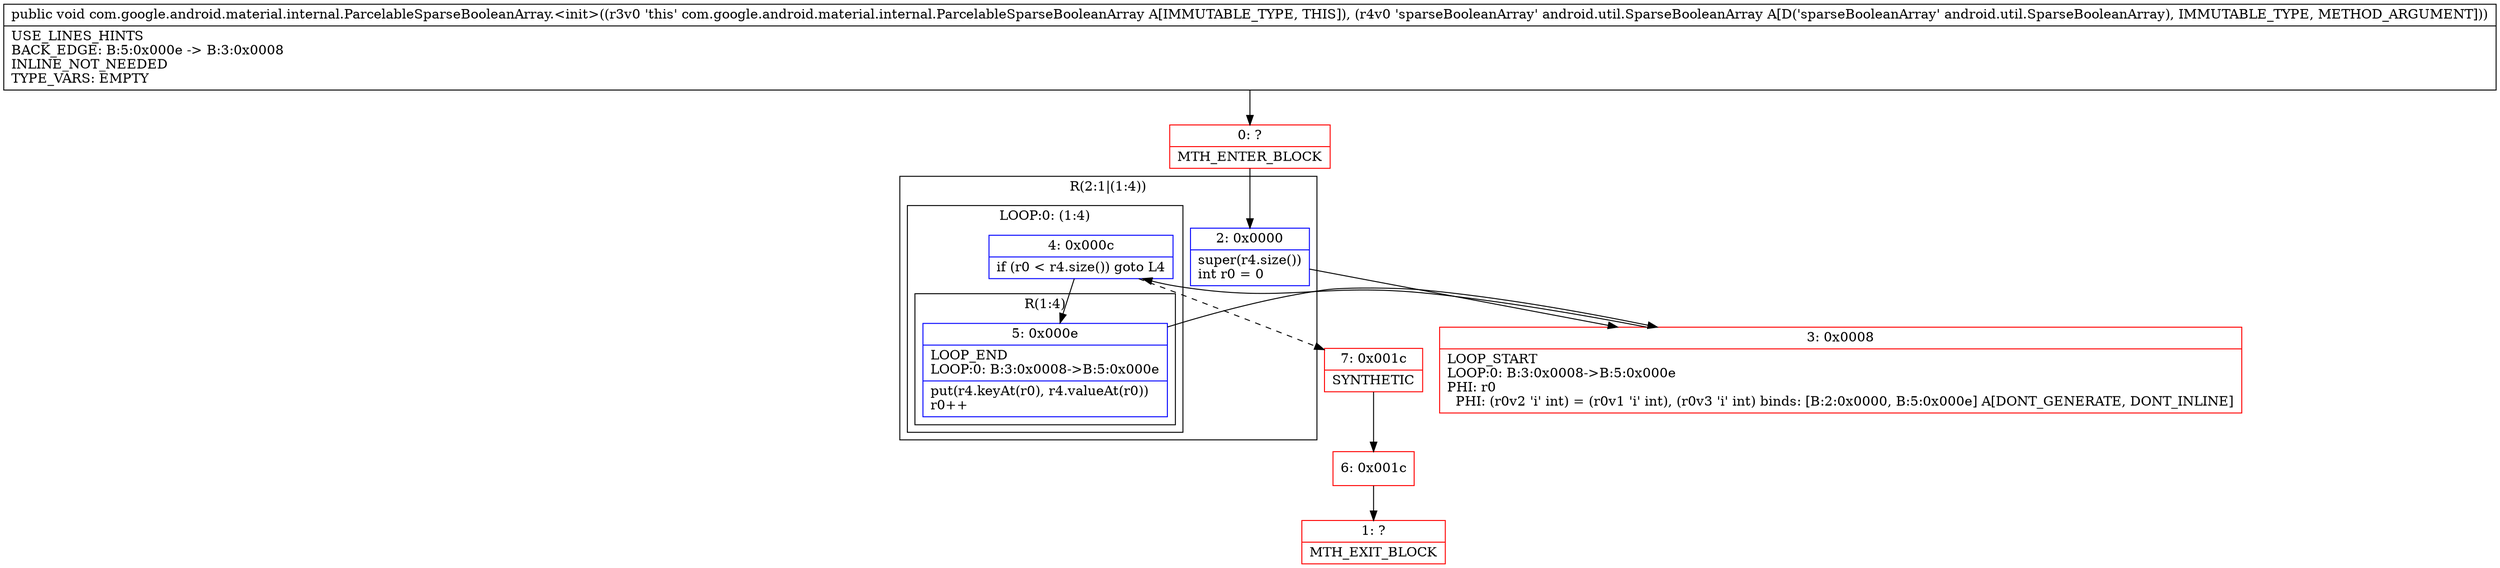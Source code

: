 digraph "CFG forcom.google.android.material.internal.ParcelableSparseBooleanArray.\<init\>(Landroid\/util\/SparseBooleanArray;)V" {
subgraph cluster_Region_1786011174 {
label = "R(2:1|(1:4))";
node [shape=record,color=blue];
Node_2 [shape=record,label="{2\:\ 0x0000|super(r4.size())\lint r0 = 0\l}"];
subgraph cluster_LoopRegion_1602416001 {
label = "LOOP:0: (1:4)";
node [shape=record,color=blue];
Node_4 [shape=record,label="{4\:\ 0x000c|if (r0 \< r4.size()) goto L4\l}"];
subgraph cluster_Region_1739722393 {
label = "R(1:4)";
node [shape=record,color=blue];
Node_5 [shape=record,label="{5\:\ 0x000e|LOOP_END\lLOOP:0: B:3:0x0008\-\>B:5:0x000e\l|put(r4.keyAt(r0), r4.valueAt(r0))\lr0++\l}"];
}
}
}
Node_0 [shape=record,color=red,label="{0\:\ ?|MTH_ENTER_BLOCK\l}"];
Node_3 [shape=record,color=red,label="{3\:\ 0x0008|LOOP_START\lLOOP:0: B:3:0x0008\-\>B:5:0x000e\lPHI: r0 \l  PHI: (r0v2 'i' int) = (r0v1 'i' int), (r0v3 'i' int) binds: [B:2:0x0000, B:5:0x000e] A[DONT_GENERATE, DONT_INLINE]\l}"];
Node_7 [shape=record,color=red,label="{7\:\ 0x001c|SYNTHETIC\l}"];
Node_6 [shape=record,color=red,label="{6\:\ 0x001c}"];
Node_1 [shape=record,color=red,label="{1\:\ ?|MTH_EXIT_BLOCK\l}"];
MethodNode[shape=record,label="{public void com.google.android.material.internal.ParcelableSparseBooleanArray.\<init\>((r3v0 'this' com.google.android.material.internal.ParcelableSparseBooleanArray A[IMMUTABLE_TYPE, THIS]), (r4v0 'sparseBooleanArray' android.util.SparseBooleanArray A[D('sparseBooleanArray' android.util.SparseBooleanArray), IMMUTABLE_TYPE, METHOD_ARGUMENT]))  | USE_LINES_HINTS\lBACK_EDGE: B:5:0x000e \-\> B:3:0x0008\lINLINE_NOT_NEEDED\lTYPE_VARS: EMPTY\l}"];
MethodNode -> Node_0;Node_2 -> Node_3;
Node_4 -> Node_5;
Node_4 -> Node_7[style=dashed];
Node_5 -> Node_3;
Node_0 -> Node_2;
Node_3 -> Node_4;
Node_7 -> Node_6;
Node_6 -> Node_1;
}

